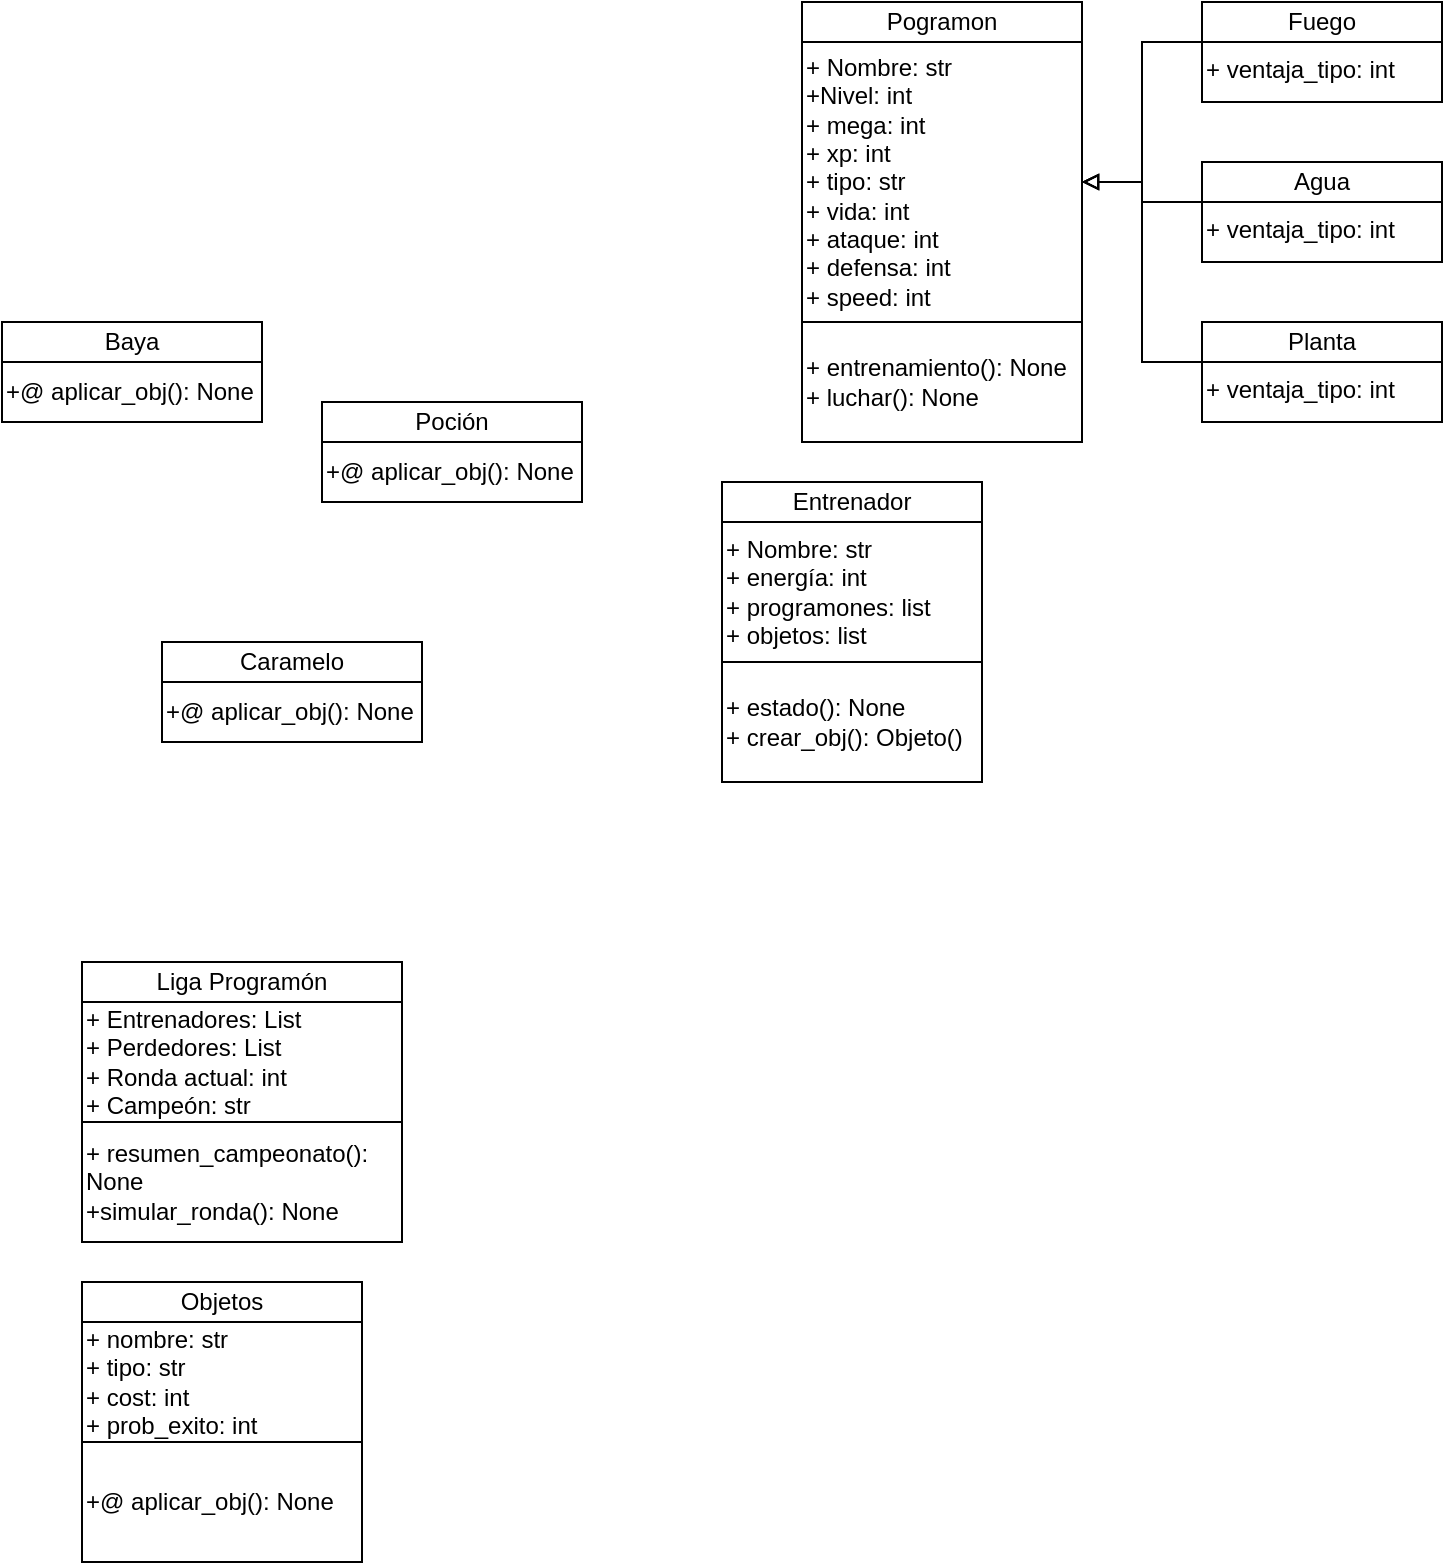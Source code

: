 <mxfile version="20.2.8" type="github">
  <diagram id="C5RBs43oDa-KdzZeNtuy" name="Page-1">
    <mxGraphModel dx="1460" dy="794" grid="1" gridSize="10" guides="1" tooltips="1" connect="1" arrows="1" fold="1" page="1" pageScale="1" pageWidth="827" pageHeight="1169" math="0" shadow="0">
      <root>
        <mxCell id="WIyWlLk6GJQsqaUBKTNV-0" />
        <mxCell id="WIyWlLk6GJQsqaUBKTNV-1" parent="WIyWlLk6GJQsqaUBKTNV-0" />
        <mxCell id="XXgY5dmGq-Qkfo8DTNXR-0" value="Objetos" style="rounded=0;whiteSpace=wrap;html=1;" vertex="1" parent="WIyWlLk6GJQsqaUBKTNV-1">
          <mxGeometry x="80" y="680" width="140" height="20" as="geometry" />
        </mxCell>
        <mxCell id="XXgY5dmGq-Qkfo8DTNXR-1" value="Baya" style="rounded=0;whiteSpace=wrap;html=1;" vertex="1" parent="WIyWlLk6GJQsqaUBKTNV-1">
          <mxGeometry x="40" y="200" width="130" height="20" as="geometry" />
        </mxCell>
        <mxCell id="XXgY5dmGq-Qkfo8DTNXR-2" value="Poción" style="rounded=0;whiteSpace=wrap;html=1;" vertex="1" parent="WIyWlLk6GJQsqaUBKTNV-1">
          <mxGeometry x="200" y="240" width="130" height="20" as="geometry" />
        </mxCell>
        <mxCell id="XXgY5dmGq-Qkfo8DTNXR-3" value="Caramelo" style="rounded=0;whiteSpace=wrap;html=1;" vertex="1" parent="WIyWlLk6GJQsqaUBKTNV-1">
          <mxGeometry x="120" y="360" width="130" height="20" as="geometry" />
        </mxCell>
        <mxCell id="XXgY5dmGq-Qkfo8DTNXR-4" value="Pogramon" style="rounded=0;whiteSpace=wrap;html=1;" vertex="1" parent="WIyWlLk6GJQsqaUBKTNV-1">
          <mxGeometry x="440" y="40" width="140" height="20" as="geometry" />
        </mxCell>
        <mxCell id="XXgY5dmGq-Qkfo8DTNXR-5" value="Fuego" style="rounded=0;whiteSpace=wrap;html=1;" vertex="1" parent="WIyWlLk6GJQsqaUBKTNV-1">
          <mxGeometry x="640" y="40" width="120" height="20" as="geometry" />
        </mxCell>
        <mxCell id="XXgY5dmGq-Qkfo8DTNXR-22" style="edgeStyle=orthogonalEdgeStyle;rounded=0;orthogonalLoop=1;jettySize=auto;html=1;exitX=0;exitY=0.5;exitDx=0;exitDy=0;endArrow=block;endFill=0;" edge="1" parent="WIyWlLk6GJQsqaUBKTNV-1" source="XXgY5dmGq-Qkfo8DTNXR-6">
          <mxGeometry relative="1" as="geometry">
            <mxPoint x="580" y="130" as="targetPoint" />
            <Array as="points">
              <mxPoint x="640" y="140" />
              <mxPoint x="610" y="140" />
              <mxPoint x="610" y="130" />
            </Array>
          </mxGeometry>
        </mxCell>
        <mxCell id="XXgY5dmGq-Qkfo8DTNXR-6" value="Agua" style="rounded=0;whiteSpace=wrap;html=1;" vertex="1" parent="WIyWlLk6GJQsqaUBKTNV-1">
          <mxGeometry x="640" y="120" width="120" height="20" as="geometry" />
        </mxCell>
        <mxCell id="XXgY5dmGq-Qkfo8DTNXR-7" value="Planta" style="rounded=0;whiteSpace=wrap;html=1;" vertex="1" parent="WIyWlLk6GJQsqaUBKTNV-1">
          <mxGeometry x="640" y="200" width="120" height="20" as="geometry" />
        </mxCell>
        <mxCell id="XXgY5dmGq-Qkfo8DTNXR-8" value="Entrenador" style="rounded=0;whiteSpace=wrap;html=1;" vertex="1" parent="WIyWlLk6GJQsqaUBKTNV-1">
          <mxGeometry x="400" y="280" width="130" height="20" as="geometry" />
        </mxCell>
        <mxCell id="XXgY5dmGq-Qkfo8DTNXR-9" value="Liga Programón" style="rounded=0;whiteSpace=wrap;html=1;" vertex="1" parent="WIyWlLk6GJQsqaUBKTNV-1">
          <mxGeometry x="80" y="520" width="160" height="20" as="geometry" />
        </mxCell>
        <mxCell id="XXgY5dmGq-Qkfo8DTNXR-10" value="+ Entrenadores: List&lt;br&gt;+ Perdedores: List&lt;br&gt;+ Ronda actual: int&lt;br&gt;+ Campeón: str" style="rounded=0;whiteSpace=wrap;html=1;align=left;" vertex="1" parent="WIyWlLk6GJQsqaUBKTNV-1">
          <mxGeometry x="80" y="540" width="160" height="60" as="geometry" />
        </mxCell>
        <mxCell id="XXgY5dmGq-Qkfo8DTNXR-11" value="+ resumen_campeonato(): None&lt;br&gt;+simular_ronda(): None" style="rounded=0;whiteSpace=wrap;html=1;align=left;" vertex="1" parent="WIyWlLk6GJQsqaUBKTNV-1">
          <mxGeometry x="80" y="600" width="160" height="60" as="geometry" />
        </mxCell>
        <mxCell id="XXgY5dmGq-Qkfo8DTNXR-14" value="+ Nombre: str&lt;br&gt;+Nivel: int&lt;br&gt;+ mega: int&lt;br&gt;+ xp: int&lt;br&gt;+ tipo: str&lt;br&gt;+ vida: int&lt;br&gt;+ ataque: int&lt;br&gt;+ defensa: int&lt;br&gt;+ speed: int" style="rounded=0;whiteSpace=wrap;html=1;align=left;" vertex="1" parent="WIyWlLk6GJQsqaUBKTNV-1">
          <mxGeometry x="440" y="60" width="140" height="140" as="geometry" />
        </mxCell>
        <mxCell id="XXgY5dmGq-Qkfo8DTNXR-15" value="+ entrenamiento(): None&lt;br&gt;+ luchar(): None" style="rounded=0;whiteSpace=wrap;html=1;align=left;" vertex="1" parent="WIyWlLk6GJQsqaUBKTNV-1">
          <mxGeometry x="440" y="200" width="140" height="60" as="geometry" />
        </mxCell>
        <mxCell id="XXgY5dmGq-Qkfo8DTNXR-21" style="edgeStyle=orthogonalEdgeStyle;rounded=0;orthogonalLoop=1;jettySize=auto;html=1;exitX=0;exitY=0;exitDx=0;exitDy=0;entryX=1;entryY=0.5;entryDx=0;entryDy=0;endArrow=block;endFill=0;" edge="1" parent="WIyWlLk6GJQsqaUBKTNV-1" source="XXgY5dmGq-Qkfo8DTNXR-16" target="XXgY5dmGq-Qkfo8DTNXR-14">
          <mxGeometry relative="1" as="geometry">
            <Array as="points">
              <mxPoint x="610" y="60" />
              <mxPoint x="610" y="130" />
            </Array>
          </mxGeometry>
        </mxCell>
        <mxCell id="XXgY5dmGq-Qkfo8DTNXR-16" value="+ ventaja_tipo: int" style="rounded=0;whiteSpace=wrap;html=1;align=left;verticalAlign=top;" vertex="1" parent="WIyWlLk6GJQsqaUBKTNV-1">
          <mxGeometry x="640" y="60" width="120" height="30" as="geometry" />
        </mxCell>
        <mxCell id="XXgY5dmGq-Qkfo8DTNXR-17" value="+ ventaja_tipo: int" style="rounded=0;whiteSpace=wrap;html=1;align=left;verticalAlign=top;" vertex="1" parent="WIyWlLk6GJQsqaUBKTNV-1">
          <mxGeometry x="640" y="140" width="120" height="30" as="geometry" />
        </mxCell>
        <mxCell id="XXgY5dmGq-Qkfo8DTNXR-23" style="edgeStyle=orthogonalEdgeStyle;rounded=0;orthogonalLoop=1;jettySize=auto;html=1;exitX=0;exitY=0;exitDx=0;exitDy=0;entryX=1;entryY=0.5;entryDx=0;entryDy=0;endArrow=block;endFill=0;" edge="1" parent="WIyWlLk6GJQsqaUBKTNV-1" source="XXgY5dmGq-Qkfo8DTNXR-18" target="XXgY5dmGq-Qkfo8DTNXR-14">
          <mxGeometry relative="1" as="geometry">
            <Array as="points">
              <mxPoint x="610" y="220" />
              <mxPoint x="610" y="130" />
            </Array>
          </mxGeometry>
        </mxCell>
        <mxCell id="XXgY5dmGq-Qkfo8DTNXR-18" value="+ ventaja_tipo: int" style="rounded=0;whiteSpace=wrap;html=1;align=left;verticalAlign=top;" vertex="1" parent="WIyWlLk6GJQsqaUBKTNV-1">
          <mxGeometry x="640" y="220" width="120" height="30" as="geometry" />
        </mxCell>
        <mxCell id="XXgY5dmGq-Qkfo8DTNXR-26" value="+ Nombre: str&lt;br&gt;+ energía: int&lt;br&gt;+ programones: list&lt;br&gt;+ objetos: list" style="rounded=0;whiteSpace=wrap;html=1;align=left;" vertex="1" parent="WIyWlLk6GJQsqaUBKTNV-1">
          <mxGeometry x="400" y="300" width="130" height="70" as="geometry" />
        </mxCell>
        <mxCell id="XXgY5dmGq-Qkfo8DTNXR-27" value="+ estado(): None&lt;br&gt;+ crear_obj(): Objeto()" style="rounded=0;whiteSpace=wrap;html=1;align=left;" vertex="1" parent="WIyWlLk6GJQsqaUBKTNV-1">
          <mxGeometry x="400" y="370" width="130" height="60" as="geometry" />
        </mxCell>
        <mxCell id="XXgY5dmGq-Qkfo8DTNXR-28" value="+ nombre: str&lt;br&gt;+ tipo: str&lt;br&gt;+ cost: int&lt;br&gt;+ prob_exito: int" style="rounded=0;whiteSpace=wrap;html=1;align=left;" vertex="1" parent="WIyWlLk6GJQsqaUBKTNV-1">
          <mxGeometry x="80" y="700" width="140" height="60" as="geometry" />
        </mxCell>
        <mxCell id="XXgY5dmGq-Qkfo8DTNXR-29" value="+@ aplicar_obj(): None" style="rounded=0;whiteSpace=wrap;html=1;align=left;" vertex="1" parent="WIyWlLk6GJQsqaUBKTNV-1">
          <mxGeometry x="80" y="760" width="140" height="60" as="geometry" />
        </mxCell>
        <mxCell id="XXgY5dmGq-Qkfo8DTNXR-30" value="+@ aplicar_obj(): None" style="rounded=0;whiteSpace=wrap;html=1;align=left;" vertex="1" parent="WIyWlLk6GJQsqaUBKTNV-1">
          <mxGeometry x="40" y="220" width="130" height="30" as="geometry" />
        </mxCell>
        <mxCell id="XXgY5dmGq-Qkfo8DTNXR-31" value="+@ aplicar_obj(): None" style="rounded=0;whiteSpace=wrap;html=1;align=left;" vertex="1" parent="WIyWlLk6GJQsqaUBKTNV-1">
          <mxGeometry x="200" y="260" width="130" height="30" as="geometry" />
        </mxCell>
        <mxCell id="XXgY5dmGq-Qkfo8DTNXR-32" value="+@ aplicar_obj(): None" style="rounded=0;whiteSpace=wrap;html=1;align=left;" vertex="1" parent="WIyWlLk6GJQsqaUBKTNV-1">
          <mxGeometry x="120" y="380" width="130" height="30" as="geometry" />
        </mxCell>
      </root>
    </mxGraphModel>
  </diagram>
</mxfile>
